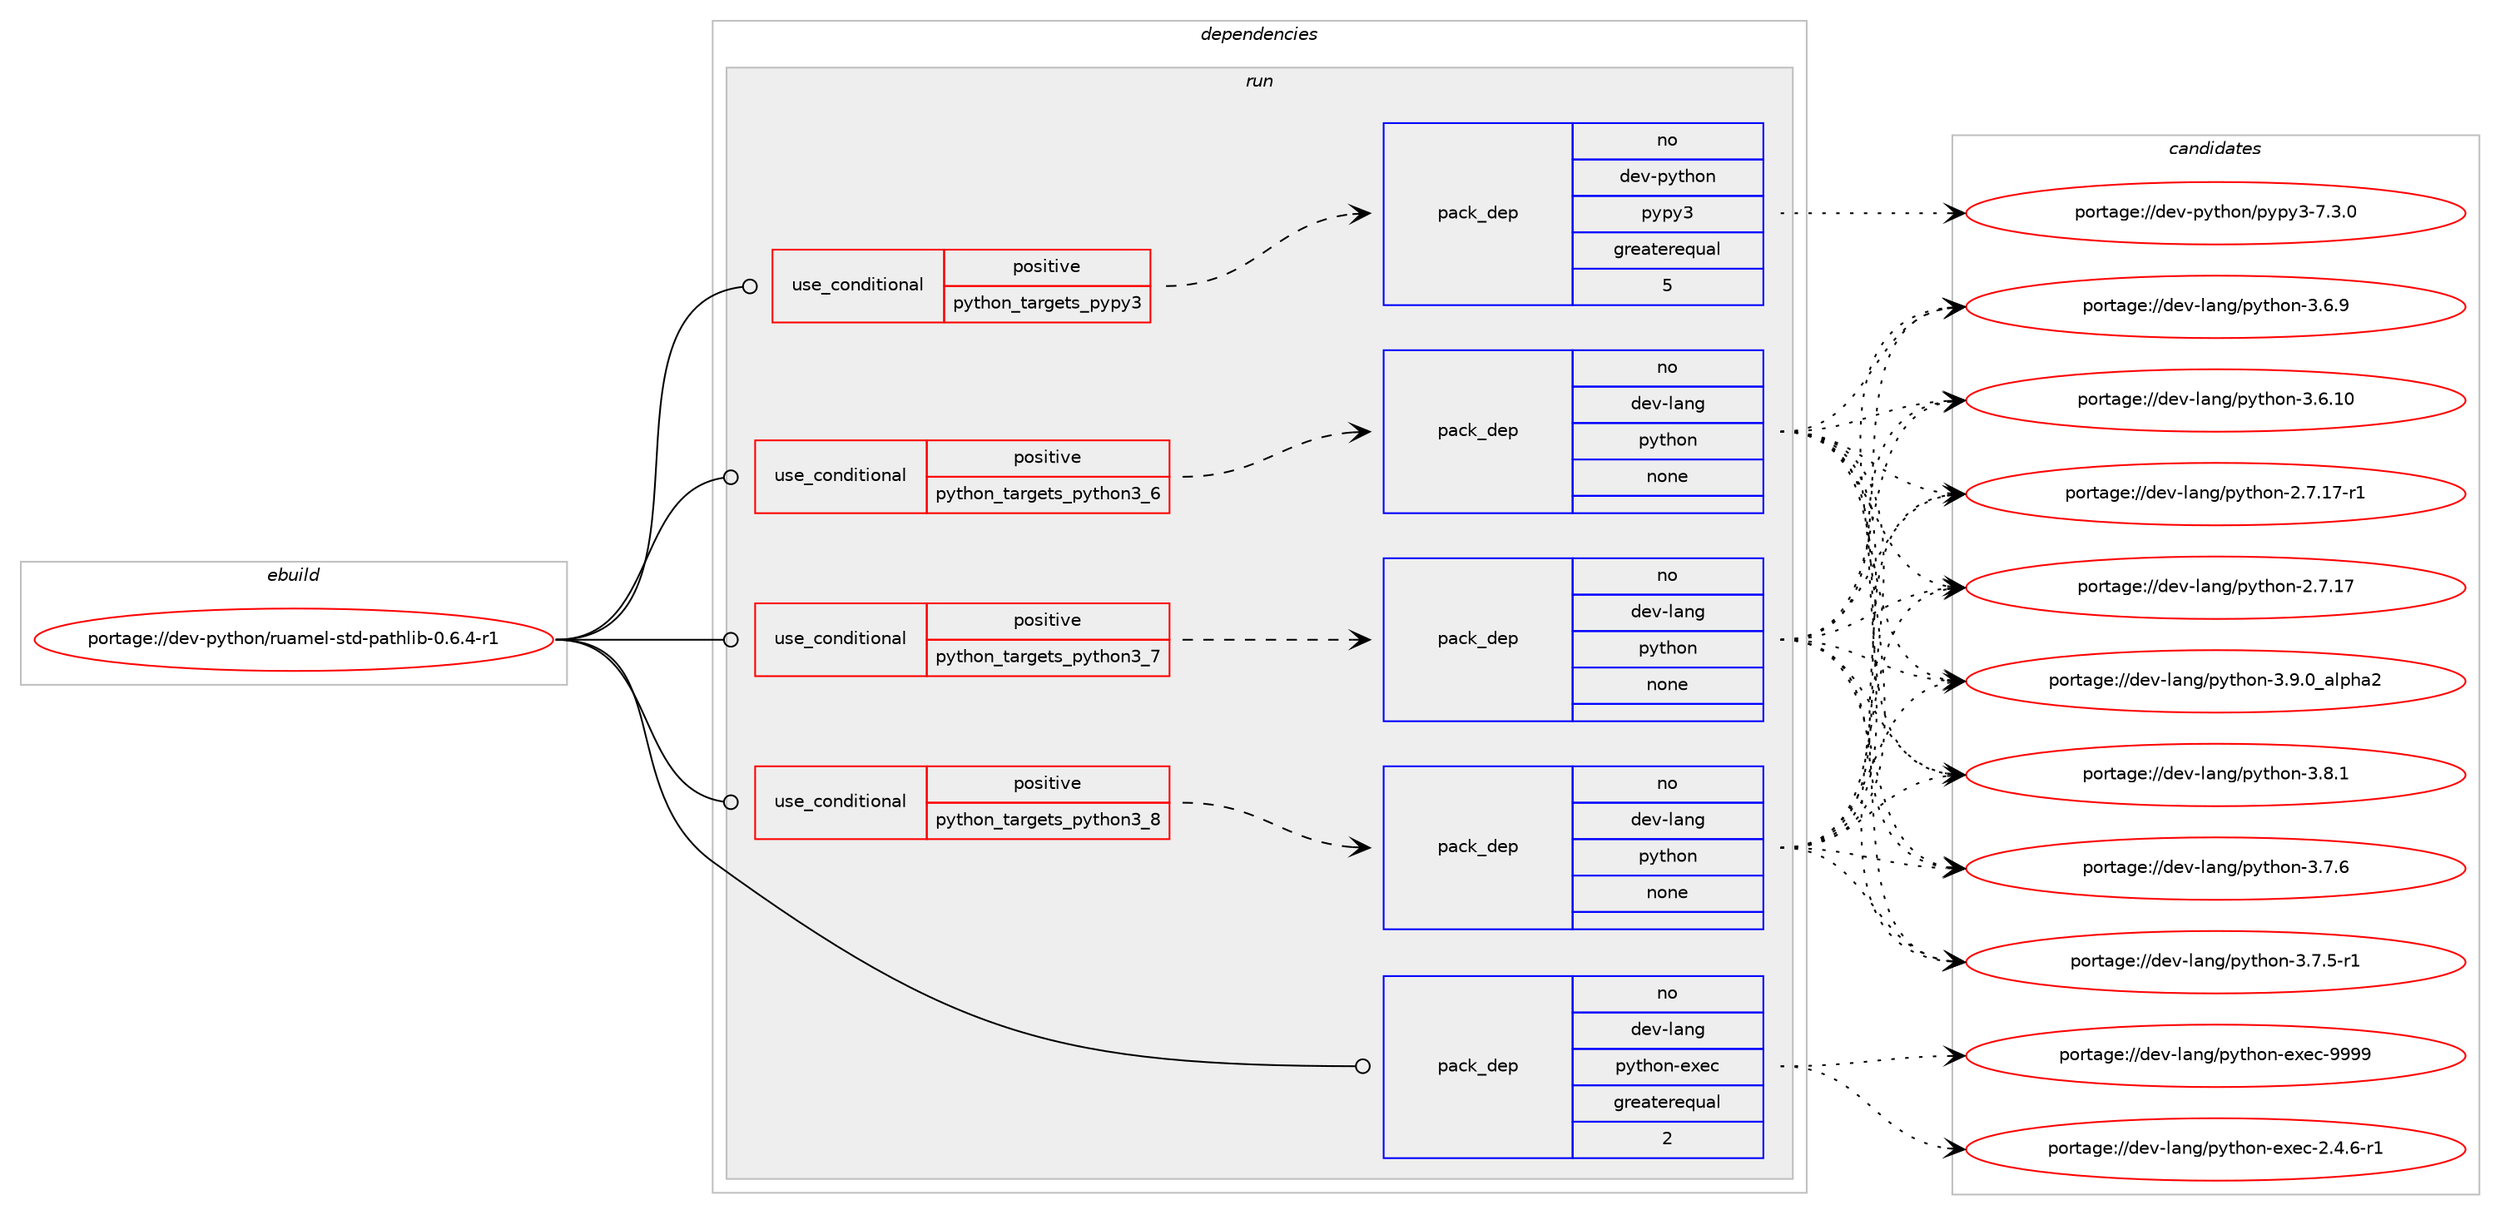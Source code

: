 digraph prolog {

# *************
# Graph options
# *************

newrank=true;
concentrate=true;
compound=true;
graph [rankdir=LR,fontname=Helvetica,fontsize=10,ranksep=1.5];#, ranksep=2.5, nodesep=0.2];
edge  [arrowhead=vee];
node  [fontname=Helvetica,fontsize=10];

# **********
# The ebuild
# **********

subgraph cluster_leftcol {
color=gray;
rank=same;
label=<<i>ebuild</i>>;
id [label="portage://dev-python/ruamel-std-pathlib-0.6.4-r1", color=red, width=4, href="../dev-python/ruamel-std-pathlib-0.6.4-r1.svg"];
}

# ****************
# The dependencies
# ****************

subgraph cluster_midcol {
color=gray;
label=<<i>dependencies</i>>;
subgraph cluster_compile {
fillcolor="#eeeeee";
style=filled;
label=<<i>compile</i>>;
}
subgraph cluster_compileandrun {
fillcolor="#eeeeee";
style=filled;
label=<<i>compile and run</i>>;
}
subgraph cluster_run {
fillcolor="#eeeeee";
style=filled;
label=<<i>run</i>>;
subgraph cond106375 {
dependency427028 [label=<<TABLE BORDER="0" CELLBORDER="1" CELLSPACING="0" CELLPADDING="4"><TR><TD ROWSPAN="3" CELLPADDING="10">use_conditional</TD></TR><TR><TD>positive</TD></TR><TR><TD>python_targets_pypy3</TD></TR></TABLE>>, shape=none, color=red];
subgraph pack315755 {
dependency427029 [label=<<TABLE BORDER="0" CELLBORDER="1" CELLSPACING="0" CELLPADDING="4" WIDTH="220"><TR><TD ROWSPAN="6" CELLPADDING="30">pack_dep</TD></TR><TR><TD WIDTH="110">no</TD></TR><TR><TD>dev-python</TD></TR><TR><TD>pypy3</TD></TR><TR><TD>greaterequal</TD></TR><TR><TD>5</TD></TR></TABLE>>, shape=none, color=blue];
}
dependency427028:e -> dependency427029:w [weight=20,style="dashed",arrowhead="vee"];
}
id:e -> dependency427028:w [weight=20,style="solid",arrowhead="odot"];
subgraph cond106376 {
dependency427030 [label=<<TABLE BORDER="0" CELLBORDER="1" CELLSPACING="0" CELLPADDING="4"><TR><TD ROWSPAN="3" CELLPADDING="10">use_conditional</TD></TR><TR><TD>positive</TD></TR><TR><TD>python_targets_python3_6</TD></TR></TABLE>>, shape=none, color=red];
subgraph pack315756 {
dependency427031 [label=<<TABLE BORDER="0" CELLBORDER="1" CELLSPACING="0" CELLPADDING="4" WIDTH="220"><TR><TD ROWSPAN="6" CELLPADDING="30">pack_dep</TD></TR><TR><TD WIDTH="110">no</TD></TR><TR><TD>dev-lang</TD></TR><TR><TD>python</TD></TR><TR><TD>none</TD></TR><TR><TD></TD></TR></TABLE>>, shape=none, color=blue];
}
dependency427030:e -> dependency427031:w [weight=20,style="dashed",arrowhead="vee"];
}
id:e -> dependency427030:w [weight=20,style="solid",arrowhead="odot"];
subgraph cond106377 {
dependency427032 [label=<<TABLE BORDER="0" CELLBORDER="1" CELLSPACING="0" CELLPADDING="4"><TR><TD ROWSPAN="3" CELLPADDING="10">use_conditional</TD></TR><TR><TD>positive</TD></TR><TR><TD>python_targets_python3_7</TD></TR></TABLE>>, shape=none, color=red];
subgraph pack315757 {
dependency427033 [label=<<TABLE BORDER="0" CELLBORDER="1" CELLSPACING="0" CELLPADDING="4" WIDTH="220"><TR><TD ROWSPAN="6" CELLPADDING="30">pack_dep</TD></TR><TR><TD WIDTH="110">no</TD></TR><TR><TD>dev-lang</TD></TR><TR><TD>python</TD></TR><TR><TD>none</TD></TR><TR><TD></TD></TR></TABLE>>, shape=none, color=blue];
}
dependency427032:e -> dependency427033:w [weight=20,style="dashed",arrowhead="vee"];
}
id:e -> dependency427032:w [weight=20,style="solid",arrowhead="odot"];
subgraph cond106378 {
dependency427034 [label=<<TABLE BORDER="0" CELLBORDER="1" CELLSPACING="0" CELLPADDING="4"><TR><TD ROWSPAN="3" CELLPADDING="10">use_conditional</TD></TR><TR><TD>positive</TD></TR><TR><TD>python_targets_python3_8</TD></TR></TABLE>>, shape=none, color=red];
subgraph pack315758 {
dependency427035 [label=<<TABLE BORDER="0" CELLBORDER="1" CELLSPACING="0" CELLPADDING="4" WIDTH="220"><TR><TD ROWSPAN="6" CELLPADDING="30">pack_dep</TD></TR><TR><TD WIDTH="110">no</TD></TR><TR><TD>dev-lang</TD></TR><TR><TD>python</TD></TR><TR><TD>none</TD></TR><TR><TD></TD></TR></TABLE>>, shape=none, color=blue];
}
dependency427034:e -> dependency427035:w [weight=20,style="dashed",arrowhead="vee"];
}
id:e -> dependency427034:w [weight=20,style="solid",arrowhead="odot"];
subgraph pack315759 {
dependency427036 [label=<<TABLE BORDER="0" CELLBORDER="1" CELLSPACING="0" CELLPADDING="4" WIDTH="220"><TR><TD ROWSPAN="6" CELLPADDING="30">pack_dep</TD></TR><TR><TD WIDTH="110">no</TD></TR><TR><TD>dev-lang</TD></TR><TR><TD>python-exec</TD></TR><TR><TD>greaterequal</TD></TR><TR><TD>2</TD></TR></TABLE>>, shape=none, color=blue];
}
id:e -> dependency427036:w [weight=20,style="solid",arrowhead="odot"];
}
}

# **************
# The candidates
# **************

subgraph cluster_choices {
rank=same;
color=gray;
label=<<i>candidates</i>>;

subgraph choice315755 {
color=black;
nodesep=1;
choice100101118451121211161041111104711212111212151455546514648 [label="portage://dev-python/pypy3-7.3.0", color=red, width=4,href="../dev-python/pypy3-7.3.0.svg"];
dependency427029:e -> choice100101118451121211161041111104711212111212151455546514648:w [style=dotted,weight="100"];
}
subgraph choice315756 {
color=black;
nodesep=1;
choice10010111845108971101034711212111610411111045514657464895971081121049750 [label="portage://dev-lang/python-3.9.0_alpha2", color=red, width=4,href="../dev-lang/python-3.9.0_alpha2.svg"];
choice100101118451089711010347112121116104111110455146564649 [label="portage://dev-lang/python-3.8.1", color=red, width=4,href="../dev-lang/python-3.8.1.svg"];
choice100101118451089711010347112121116104111110455146554654 [label="portage://dev-lang/python-3.7.6", color=red, width=4,href="../dev-lang/python-3.7.6.svg"];
choice1001011184510897110103471121211161041111104551465546534511449 [label="portage://dev-lang/python-3.7.5-r1", color=red, width=4,href="../dev-lang/python-3.7.5-r1.svg"];
choice100101118451089711010347112121116104111110455146544657 [label="portage://dev-lang/python-3.6.9", color=red, width=4,href="../dev-lang/python-3.6.9.svg"];
choice10010111845108971101034711212111610411111045514654464948 [label="portage://dev-lang/python-3.6.10", color=red, width=4,href="../dev-lang/python-3.6.10.svg"];
choice100101118451089711010347112121116104111110455046554649554511449 [label="portage://dev-lang/python-2.7.17-r1", color=red, width=4,href="../dev-lang/python-2.7.17-r1.svg"];
choice10010111845108971101034711212111610411111045504655464955 [label="portage://dev-lang/python-2.7.17", color=red, width=4,href="../dev-lang/python-2.7.17.svg"];
dependency427031:e -> choice10010111845108971101034711212111610411111045514657464895971081121049750:w [style=dotted,weight="100"];
dependency427031:e -> choice100101118451089711010347112121116104111110455146564649:w [style=dotted,weight="100"];
dependency427031:e -> choice100101118451089711010347112121116104111110455146554654:w [style=dotted,weight="100"];
dependency427031:e -> choice1001011184510897110103471121211161041111104551465546534511449:w [style=dotted,weight="100"];
dependency427031:e -> choice100101118451089711010347112121116104111110455146544657:w [style=dotted,weight="100"];
dependency427031:e -> choice10010111845108971101034711212111610411111045514654464948:w [style=dotted,weight="100"];
dependency427031:e -> choice100101118451089711010347112121116104111110455046554649554511449:w [style=dotted,weight="100"];
dependency427031:e -> choice10010111845108971101034711212111610411111045504655464955:w [style=dotted,weight="100"];
}
subgraph choice315757 {
color=black;
nodesep=1;
choice10010111845108971101034711212111610411111045514657464895971081121049750 [label="portage://dev-lang/python-3.9.0_alpha2", color=red, width=4,href="../dev-lang/python-3.9.0_alpha2.svg"];
choice100101118451089711010347112121116104111110455146564649 [label="portage://dev-lang/python-3.8.1", color=red, width=4,href="../dev-lang/python-3.8.1.svg"];
choice100101118451089711010347112121116104111110455146554654 [label="portage://dev-lang/python-3.7.6", color=red, width=4,href="../dev-lang/python-3.7.6.svg"];
choice1001011184510897110103471121211161041111104551465546534511449 [label="portage://dev-lang/python-3.7.5-r1", color=red, width=4,href="../dev-lang/python-3.7.5-r1.svg"];
choice100101118451089711010347112121116104111110455146544657 [label="portage://dev-lang/python-3.6.9", color=red, width=4,href="../dev-lang/python-3.6.9.svg"];
choice10010111845108971101034711212111610411111045514654464948 [label="portage://dev-lang/python-3.6.10", color=red, width=4,href="../dev-lang/python-3.6.10.svg"];
choice100101118451089711010347112121116104111110455046554649554511449 [label="portage://dev-lang/python-2.7.17-r1", color=red, width=4,href="../dev-lang/python-2.7.17-r1.svg"];
choice10010111845108971101034711212111610411111045504655464955 [label="portage://dev-lang/python-2.7.17", color=red, width=4,href="../dev-lang/python-2.7.17.svg"];
dependency427033:e -> choice10010111845108971101034711212111610411111045514657464895971081121049750:w [style=dotted,weight="100"];
dependency427033:e -> choice100101118451089711010347112121116104111110455146564649:w [style=dotted,weight="100"];
dependency427033:e -> choice100101118451089711010347112121116104111110455146554654:w [style=dotted,weight="100"];
dependency427033:e -> choice1001011184510897110103471121211161041111104551465546534511449:w [style=dotted,weight="100"];
dependency427033:e -> choice100101118451089711010347112121116104111110455146544657:w [style=dotted,weight="100"];
dependency427033:e -> choice10010111845108971101034711212111610411111045514654464948:w [style=dotted,weight="100"];
dependency427033:e -> choice100101118451089711010347112121116104111110455046554649554511449:w [style=dotted,weight="100"];
dependency427033:e -> choice10010111845108971101034711212111610411111045504655464955:w [style=dotted,weight="100"];
}
subgraph choice315758 {
color=black;
nodesep=1;
choice10010111845108971101034711212111610411111045514657464895971081121049750 [label="portage://dev-lang/python-3.9.0_alpha2", color=red, width=4,href="../dev-lang/python-3.9.0_alpha2.svg"];
choice100101118451089711010347112121116104111110455146564649 [label="portage://dev-lang/python-3.8.1", color=red, width=4,href="../dev-lang/python-3.8.1.svg"];
choice100101118451089711010347112121116104111110455146554654 [label="portage://dev-lang/python-3.7.6", color=red, width=4,href="../dev-lang/python-3.7.6.svg"];
choice1001011184510897110103471121211161041111104551465546534511449 [label="portage://dev-lang/python-3.7.5-r1", color=red, width=4,href="../dev-lang/python-3.7.5-r1.svg"];
choice100101118451089711010347112121116104111110455146544657 [label="portage://dev-lang/python-3.6.9", color=red, width=4,href="../dev-lang/python-3.6.9.svg"];
choice10010111845108971101034711212111610411111045514654464948 [label="portage://dev-lang/python-3.6.10", color=red, width=4,href="../dev-lang/python-3.6.10.svg"];
choice100101118451089711010347112121116104111110455046554649554511449 [label="portage://dev-lang/python-2.7.17-r1", color=red, width=4,href="../dev-lang/python-2.7.17-r1.svg"];
choice10010111845108971101034711212111610411111045504655464955 [label="portage://dev-lang/python-2.7.17", color=red, width=4,href="../dev-lang/python-2.7.17.svg"];
dependency427035:e -> choice10010111845108971101034711212111610411111045514657464895971081121049750:w [style=dotted,weight="100"];
dependency427035:e -> choice100101118451089711010347112121116104111110455146564649:w [style=dotted,weight="100"];
dependency427035:e -> choice100101118451089711010347112121116104111110455146554654:w [style=dotted,weight="100"];
dependency427035:e -> choice1001011184510897110103471121211161041111104551465546534511449:w [style=dotted,weight="100"];
dependency427035:e -> choice100101118451089711010347112121116104111110455146544657:w [style=dotted,weight="100"];
dependency427035:e -> choice10010111845108971101034711212111610411111045514654464948:w [style=dotted,weight="100"];
dependency427035:e -> choice100101118451089711010347112121116104111110455046554649554511449:w [style=dotted,weight="100"];
dependency427035:e -> choice10010111845108971101034711212111610411111045504655464955:w [style=dotted,weight="100"];
}
subgraph choice315759 {
color=black;
nodesep=1;
choice10010111845108971101034711212111610411111045101120101994557575757 [label="portage://dev-lang/python-exec-9999", color=red, width=4,href="../dev-lang/python-exec-9999.svg"];
choice10010111845108971101034711212111610411111045101120101994550465246544511449 [label="portage://dev-lang/python-exec-2.4.6-r1", color=red, width=4,href="../dev-lang/python-exec-2.4.6-r1.svg"];
dependency427036:e -> choice10010111845108971101034711212111610411111045101120101994557575757:w [style=dotted,weight="100"];
dependency427036:e -> choice10010111845108971101034711212111610411111045101120101994550465246544511449:w [style=dotted,weight="100"];
}
}

}
